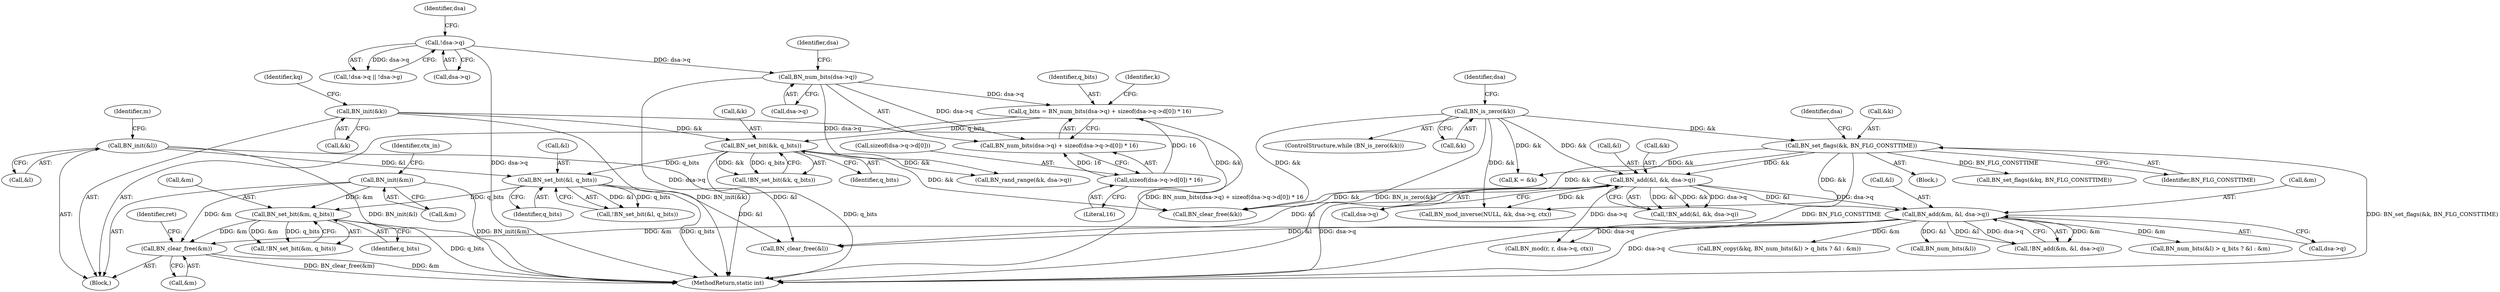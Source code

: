 digraph "0_openssl_43e6a58d4991a451daf4891ff05a48735df871ac@API" {
"1000411" [label="(Call,BN_clear_free(&m))"];
"1000291" [label="(Call,BN_add(&m, &l, dsa->q))"];
"1000281" [label="(Call,BN_add(&l, &k, dsa->q))"];
"1000233" [label="(Call,BN_is_zero(&k))"];
"1000245" [label="(Call,BN_set_flags(&k, BN_FLG_CONSTTIME))"];
"1000217" [label="(Call,BN_set_bit(&m, q_bits))"];
"1000160" [label="(Call,BN_init(&m))"];
"1000212" [label="(Call,BN_set_bit(&l, q_bits))"];
"1000157" [label="(Call,BN_init(&l))"];
"1000206" [label="(Call,BN_set_bit(&k, q_bits))"];
"1000151" [label="(Call,BN_init(&k))"];
"1000186" [label="(Call,q_bits = BN_num_bits(dsa->q) + sizeof(dsa->q->d[0]) * 16)"];
"1000189" [label="(Call,BN_num_bits(dsa->q))"];
"1000137" [label="(Call,!dsa->q)"];
"1000193" [label="(Call,sizeof(dsa->q->d[0]) * 16)"];
"1000188" [label="(Call,BN_num_bits(dsa->q) + sizeof(dsa->q->d[0]) * 16)"];
"1000187" [label="(Identifier,q_bits)"];
"1000206" [label="(Call,BN_set_bit(&k, q_bits))"];
"1000212" [label="(Call,BN_set_bit(&l, q_bits))"];
"1000294" [label="(Call,&l)"];
"1000280" [label="(Call,!BN_add(&l, &k, dsa->q))"];
"1000416" [label="(MethodReturn,static int)"];
"1000291" [label="(Call,BN_add(&m, &l, dsa->q))"];
"1000248" [label="(Identifier,BN_FLG_CONSTTIME)"];
"1000161" [label="(Call,&m)"];
"1000211" [label="(Call,!BN_set_bit(&l, q_bits))"];
"1000162" [label="(Identifier,m)"];
"1000208" [label="(Identifier,k)"];
"1000137" [label="(Call,!dsa->q)"];
"1000412" [label="(Call,&m)"];
"1000244" [label="(Block,)"];
"1000305" [label="(Call,BN_num_bits(&l))"];
"1000330" [label="(Call,BN_mod(r, r, dsa->q, ctx))"];
"1000220" [label="(Identifier,q_bits)"];
"1000324" [label="(Call,K = &k)"];
"1000190" [label="(Call,dsa->q)"];
"1000218" [label="(Call,&m)"];
"1000246" [label="(Call,&k)"];
"1000202" [label="(Literal,16)"];
"1000233" [label="(Call,BN_is_zero(&k))"];
"1000151" [label="(Call,BN_init(&k))"];
"1000240" [label="(Identifier,dsa)"];
"1000217" [label="(Call,BN_set_bit(&m, q_bits))"];
"1000213" [label="(Call,&l)"];
"1000158" [label="(Call,&l)"];
"1000189" [label="(Call,BN_num_bits(dsa->q))"];
"1000290" [label="(Call,!BN_add(&m, &l, dsa->q))"];
"1000342" [label="(Call,BN_mod_inverse(NULL, &k, dsa->q, ctx))"];
"1000282" [label="(Call,&l)"];
"1000160" [label="(Call,BN_init(&m))"];
"1000232" [label="(ControlStructure,while (BN_is_zero(&k)))"];
"1000408" [label="(Call,BN_clear_free(&l))"];
"1000216" [label="(Call,!BN_set_bit(&m, q_bits))"];
"1000207" [label="(Call,&k)"];
"1000194" [label="(Call,sizeof(dsa->q->d[0]))"];
"1000303" [label="(Call,BN_num_bits(&l) > q_bits ? &l : &m)"];
"1000193" [label="(Call,sizeof(dsa->q->d[0]) * 16)"];
"1000205" [label="(Call,!BN_set_bit(&k, q_bits))"];
"1000209" [label="(Identifier,q_bits)"];
"1000245" [label="(Call,BN_set_flags(&k, BN_FLG_CONSTTIME))"];
"1000143" [label="(Identifier,dsa)"];
"1000136" [label="(Call,!dsa->q || !dsa->g)"];
"1000165" [label="(Identifier,ctx_in)"];
"1000314" [label="(Call,BN_set_flags(&kq, BN_FLG_CONSTTIME))"];
"1000296" [label="(Call,dsa->q)"];
"1000292" [label="(Call,&m)"];
"1000215" [label="(Identifier,q_bits)"];
"1000157" [label="(Call,BN_init(&l))"];
"1000186" [label="(Call,q_bits = BN_num_bits(dsa->q) + sizeof(dsa->q->d[0]) * 16)"];
"1000225" [label="(Call,BN_rand_range(&k, dsa->q))"];
"1000252" [label="(Identifier,dsa)"];
"1000281" [label="(Call,BN_add(&l, &k, dsa->q))"];
"1000402" [label="(Call,BN_clear_free(&k))"];
"1000415" [label="(Identifier,ret)"];
"1000152" [label="(Call,&k)"];
"1000286" [label="(Call,dsa->q)"];
"1000234" [label="(Call,&k)"];
"1000156" [label="(Identifier,kq)"];
"1000411" [label="(Call,BN_clear_free(&m))"];
"1000198" [label="(Identifier,dsa)"];
"1000138" [label="(Call,dsa->q)"];
"1000284" [label="(Call,&k)"];
"1000300" [label="(Call,BN_copy(&kq, BN_num_bits(&l) > q_bits ? &l : &m))"];
"1000110" [label="(Block,)"];
"1000411" -> "1000110"  [label="AST: "];
"1000411" -> "1000412"  [label="CFG: "];
"1000412" -> "1000411"  [label="AST: "];
"1000415" -> "1000411"  [label="CFG: "];
"1000411" -> "1000416"  [label="DDG: BN_clear_free(&m)"];
"1000411" -> "1000416"  [label="DDG: &m"];
"1000291" -> "1000411"  [label="DDG: &m"];
"1000217" -> "1000411"  [label="DDG: &m"];
"1000160" -> "1000411"  [label="DDG: &m"];
"1000291" -> "1000290"  [label="AST: "];
"1000291" -> "1000296"  [label="CFG: "];
"1000292" -> "1000291"  [label="AST: "];
"1000294" -> "1000291"  [label="AST: "];
"1000296" -> "1000291"  [label="AST: "];
"1000290" -> "1000291"  [label="CFG: "];
"1000291" -> "1000416"  [label="DDG: dsa->q"];
"1000291" -> "1000290"  [label="DDG: &m"];
"1000291" -> "1000290"  [label="DDG: &l"];
"1000291" -> "1000290"  [label="DDG: dsa->q"];
"1000281" -> "1000291"  [label="DDG: &l"];
"1000281" -> "1000291"  [label="DDG: dsa->q"];
"1000291" -> "1000300"  [label="DDG: &m"];
"1000291" -> "1000305"  [label="DDG: &l"];
"1000291" -> "1000303"  [label="DDG: &m"];
"1000291" -> "1000330"  [label="DDG: dsa->q"];
"1000291" -> "1000408"  [label="DDG: &l"];
"1000281" -> "1000280"  [label="AST: "];
"1000281" -> "1000286"  [label="CFG: "];
"1000282" -> "1000281"  [label="AST: "];
"1000284" -> "1000281"  [label="AST: "];
"1000286" -> "1000281"  [label="AST: "];
"1000280" -> "1000281"  [label="CFG: "];
"1000281" -> "1000416"  [label="DDG: dsa->q"];
"1000281" -> "1000280"  [label="DDG: &l"];
"1000281" -> "1000280"  [label="DDG: &k"];
"1000281" -> "1000280"  [label="DDG: dsa->q"];
"1000233" -> "1000281"  [label="DDG: &k"];
"1000245" -> "1000281"  [label="DDG: &k"];
"1000281" -> "1000330"  [label="DDG: dsa->q"];
"1000281" -> "1000342"  [label="DDG: &k"];
"1000281" -> "1000402"  [label="DDG: &k"];
"1000281" -> "1000408"  [label="DDG: &l"];
"1000233" -> "1000232"  [label="AST: "];
"1000233" -> "1000234"  [label="CFG: "];
"1000234" -> "1000233"  [label="AST: "];
"1000240" -> "1000233"  [label="CFG: "];
"1000233" -> "1000416"  [label="DDG: BN_is_zero(&k)"];
"1000233" -> "1000245"  [label="DDG: &k"];
"1000233" -> "1000324"  [label="DDG: &k"];
"1000233" -> "1000342"  [label="DDG: &k"];
"1000233" -> "1000402"  [label="DDG: &k"];
"1000245" -> "1000244"  [label="AST: "];
"1000245" -> "1000248"  [label="CFG: "];
"1000246" -> "1000245"  [label="AST: "];
"1000248" -> "1000245"  [label="AST: "];
"1000252" -> "1000245"  [label="CFG: "];
"1000245" -> "1000416"  [label="DDG: BN_FLG_CONSTTIME"];
"1000245" -> "1000416"  [label="DDG: BN_set_flags(&k, BN_FLG_CONSTTIME)"];
"1000245" -> "1000314"  [label="DDG: BN_FLG_CONSTTIME"];
"1000245" -> "1000324"  [label="DDG: &k"];
"1000245" -> "1000342"  [label="DDG: &k"];
"1000245" -> "1000402"  [label="DDG: &k"];
"1000217" -> "1000216"  [label="AST: "];
"1000217" -> "1000220"  [label="CFG: "];
"1000218" -> "1000217"  [label="AST: "];
"1000220" -> "1000217"  [label="AST: "];
"1000216" -> "1000217"  [label="CFG: "];
"1000217" -> "1000416"  [label="DDG: q_bits"];
"1000217" -> "1000216"  [label="DDG: &m"];
"1000217" -> "1000216"  [label="DDG: q_bits"];
"1000160" -> "1000217"  [label="DDG: &m"];
"1000212" -> "1000217"  [label="DDG: q_bits"];
"1000160" -> "1000110"  [label="AST: "];
"1000160" -> "1000161"  [label="CFG: "];
"1000161" -> "1000160"  [label="AST: "];
"1000165" -> "1000160"  [label="CFG: "];
"1000160" -> "1000416"  [label="DDG: BN_init(&m)"];
"1000212" -> "1000211"  [label="AST: "];
"1000212" -> "1000215"  [label="CFG: "];
"1000213" -> "1000212"  [label="AST: "];
"1000215" -> "1000212"  [label="AST: "];
"1000211" -> "1000212"  [label="CFG: "];
"1000212" -> "1000416"  [label="DDG: q_bits"];
"1000212" -> "1000211"  [label="DDG: &l"];
"1000212" -> "1000211"  [label="DDG: q_bits"];
"1000157" -> "1000212"  [label="DDG: &l"];
"1000206" -> "1000212"  [label="DDG: q_bits"];
"1000212" -> "1000408"  [label="DDG: &l"];
"1000157" -> "1000110"  [label="AST: "];
"1000157" -> "1000158"  [label="CFG: "];
"1000158" -> "1000157"  [label="AST: "];
"1000162" -> "1000157"  [label="CFG: "];
"1000157" -> "1000416"  [label="DDG: BN_init(&l)"];
"1000157" -> "1000408"  [label="DDG: &l"];
"1000206" -> "1000205"  [label="AST: "];
"1000206" -> "1000209"  [label="CFG: "];
"1000207" -> "1000206"  [label="AST: "];
"1000209" -> "1000206"  [label="AST: "];
"1000205" -> "1000206"  [label="CFG: "];
"1000206" -> "1000416"  [label="DDG: q_bits"];
"1000206" -> "1000205"  [label="DDG: &k"];
"1000206" -> "1000205"  [label="DDG: q_bits"];
"1000151" -> "1000206"  [label="DDG: &k"];
"1000186" -> "1000206"  [label="DDG: q_bits"];
"1000206" -> "1000225"  [label="DDG: &k"];
"1000206" -> "1000402"  [label="DDG: &k"];
"1000151" -> "1000110"  [label="AST: "];
"1000151" -> "1000152"  [label="CFG: "];
"1000152" -> "1000151"  [label="AST: "];
"1000156" -> "1000151"  [label="CFG: "];
"1000151" -> "1000416"  [label="DDG: BN_init(&k)"];
"1000151" -> "1000402"  [label="DDG: &k"];
"1000186" -> "1000110"  [label="AST: "];
"1000186" -> "1000188"  [label="CFG: "];
"1000187" -> "1000186"  [label="AST: "];
"1000188" -> "1000186"  [label="AST: "];
"1000208" -> "1000186"  [label="CFG: "];
"1000186" -> "1000416"  [label="DDG: BN_num_bits(dsa->q) + sizeof(dsa->q->d[0]) * 16"];
"1000189" -> "1000186"  [label="DDG: dsa->q"];
"1000193" -> "1000186"  [label="DDG: 16"];
"1000189" -> "1000188"  [label="AST: "];
"1000189" -> "1000190"  [label="CFG: "];
"1000190" -> "1000189"  [label="AST: "];
"1000198" -> "1000189"  [label="CFG: "];
"1000189" -> "1000416"  [label="DDG: dsa->q"];
"1000189" -> "1000188"  [label="DDG: dsa->q"];
"1000137" -> "1000189"  [label="DDG: dsa->q"];
"1000189" -> "1000225"  [label="DDG: dsa->q"];
"1000137" -> "1000136"  [label="AST: "];
"1000137" -> "1000138"  [label="CFG: "];
"1000138" -> "1000137"  [label="AST: "];
"1000143" -> "1000137"  [label="CFG: "];
"1000136" -> "1000137"  [label="CFG: "];
"1000137" -> "1000416"  [label="DDG: dsa->q"];
"1000137" -> "1000136"  [label="DDG: dsa->q"];
"1000193" -> "1000188"  [label="AST: "];
"1000193" -> "1000202"  [label="CFG: "];
"1000194" -> "1000193"  [label="AST: "];
"1000202" -> "1000193"  [label="AST: "];
"1000188" -> "1000193"  [label="CFG: "];
"1000193" -> "1000188"  [label="DDG: 16"];
}
